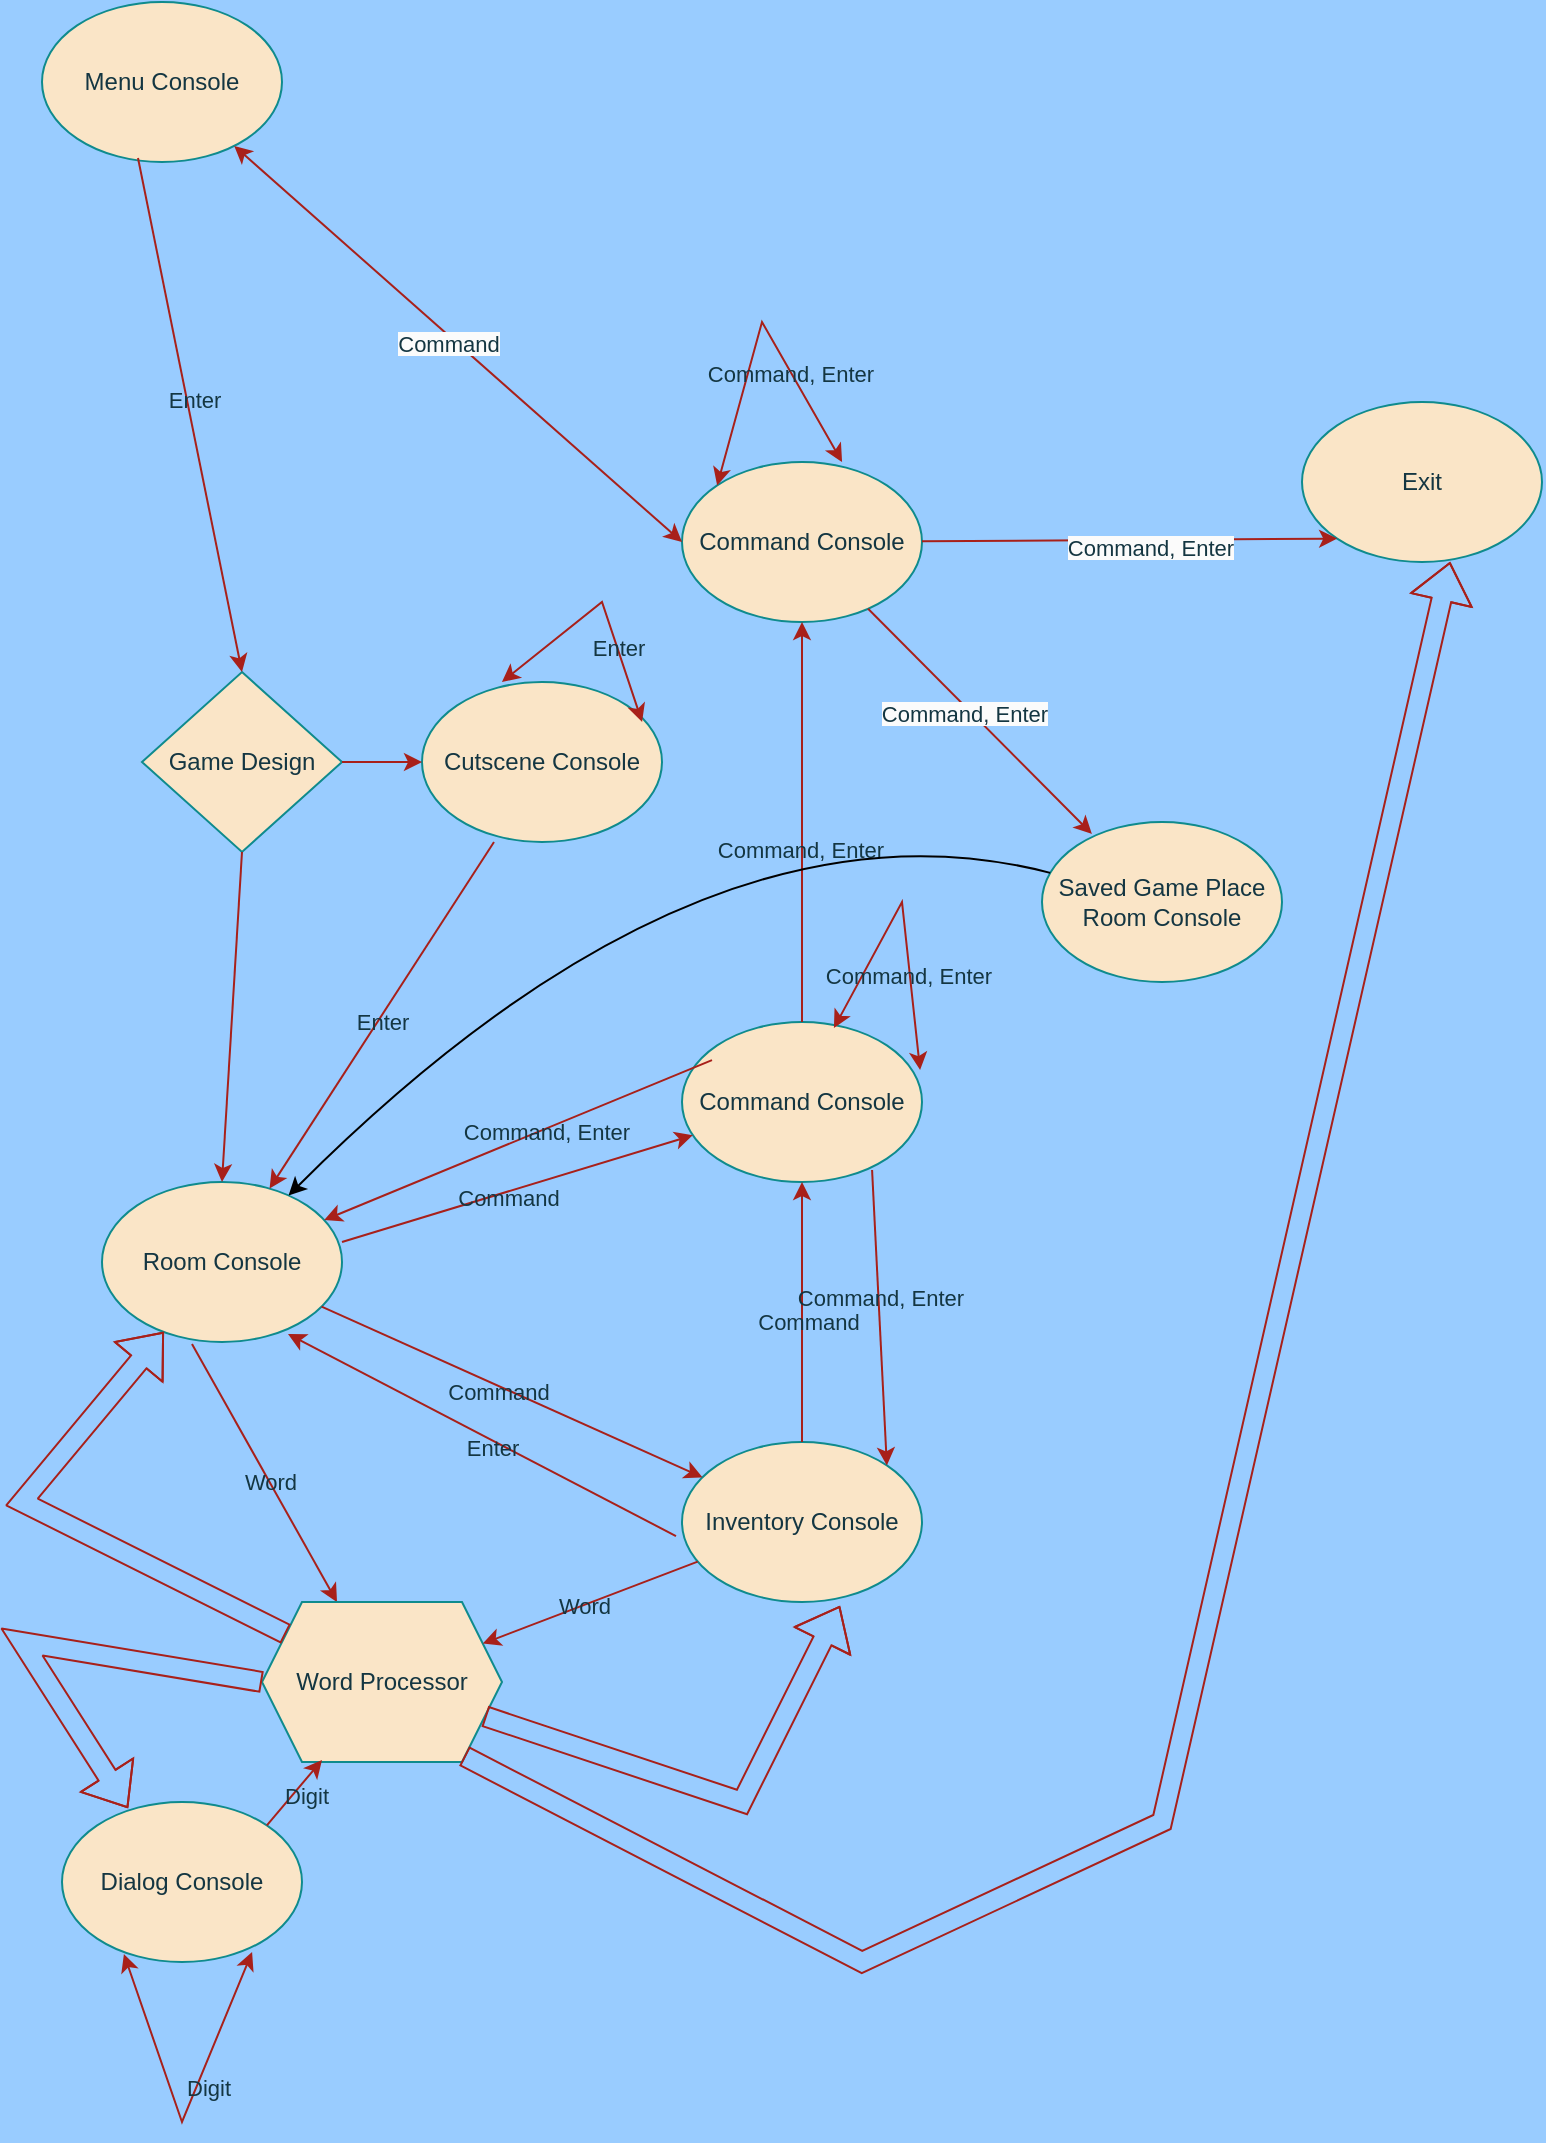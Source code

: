<mxfile version="24.7.8">
  <diagram id="C5RBs43oDa-KdzZeNtuy" name="Page-1">
    <mxGraphModel dx="1434" dy="846" grid="1" gridSize="10" guides="1" tooltips="1" connect="1" arrows="1" fold="1" page="1" pageScale="1" pageWidth="827" pageHeight="1169" background="#99CCFF" math="0" shadow="0">
      <root>
        <mxCell id="WIyWlLk6GJQsqaUBKTNV-0" />
        <mxCell id="WIyWlLk6GJQsqaUBKTNV-1" parent="WIyWlLk6GJQsqaUBKTNV-0" />
        <mxCell id="gaTeEfwATAB_G2GzuzBx-0" value="Menu Console" style="ellipse;whiteSpace=wrap;html=1;labelBackgroundColor=none;fillColor=#FAE5C7;strokeColor=#0F8B8D;fontColor=#143642;" parent="WIyWlLk6GJQsqaUBKTNV-1" vertex="1">
          <mxGeometry x="60" y="20" width="120" height="80" as="geometry" />
        </mxCell>
        <mxCell id="gaTeEfwATAB_G2GzuzBx-5" value="Exit" style="ellipse;whiteSpace=wrap;html=1;labelBackgroundColor=none;fillColor=#FAE5C7;strokeColor=#0F8B8D;fontColor=#143642;" parent="WIyWlLk6GJQsqaUBKTNV-1" vertex="1">
          <mxGeometry x="690" y="220" width="120" height="80" as="geometry" />
        </mxCell>
        <mxCell id="gaTeEfwATAB_G2GzuzBx-16" value="Command Console" style="ellipse;whiteSpace=wrap;html=1;labelBackgroundColor=none;fillColor=#FAE5C7;strokeColor=#0F8B8D;fontColor=#143642;" parent="WIyWlLk6GJQsqaUBKTNV-1" vertex="1">
          <mxGeometry x="380" y="250" width="120" height="80" as="geometry" />
        </mxCell>
        <mxCell id="gaTeEfwATAB_G2GzuzBx-33" value="Game Design" style="rhombus;whiteSpace=wrap;html=1;labelBackgroundColor=none;fillColor=#FAE5C7;strokeColor=#0F8B8D;fontColor=#143642;" parent="WIyWlLk6GJQsqaUBKTNV-1" vertex="1">
          <mxGeometry x="110" y="355" width="100" height="90" as="geometry" />
        </mxCell>
        <mxCell id="gaTeEfwATAB_G2GzuzBx-34" value="" style="endArrow=classic;html=1;rounded=0;exitX=0.4;exitY=0.975;exitDx=0;exitDy=0;exitPerimeter=0;entryX=0.5;entryY=0;entryDx=0;entryDy=0;labelBackgroundColor=none;strokeColor=#A8201A;fontColor=default;" parent="WIyWlLk6GJQsqaUBKTNV-1" source="gaTeEfwATAB_G2GzuzBx-0" target="gaTeEfwATAB_G2GzuzBx-33" edge="1">
          <mxGeometry width="50" height="50" relative="1" as="geometry">
            <mxPoint x="159.96" y="290" as="sourcePoint" />
            <mxPoint x="160" y="360" as="targetPoint" />
          </mxGeometry>
        </mxCell>
        <mxCell id="gaTeEfwATAB_G2GzuzBx-69" value="Enter&lt;div&gt;&lt;br&gt;&lt;/div&gt;" style="edgeLabel;html=1;align=center;verticalAlign=middle;resizable=0;points=[];labelBackgroundColor=none;fontColor=#143642;" parent="gaTeEfwATAB_G2GzuzBx-34" vertex="1" connectable="0">
          <mxGeometry x="-0.001" y="2" relative="1" as="geometry">
            <mxPoint as="offset" />
          </mxGeometry>
        </mxCell>
        <mxCell id="gaTeEfwATAB_G2GzuzBx-35" value="Cutscene Console" style="ellipse;whiteSpace=wrap;html=1;labelBackgroundColor=none;fillColor=#FAE5C7;strokeColor=#0F8B8D;fontColor=#143642;" parent="WIyWlLk6GJQsqaUBKTNV-1" vertex="1">
          <mxGeometry x="250" y="360" width="120" height="80" as="geometry" />
        </mxCell>
        <mxCell id="gaTeEfwATAB_G2GzuzBx-36" value="Room Console" style="ellipse;whiteSpace=wrap;html=1;labelBackgroundColor=none;fillColor=#FAE5C7;strokeColor=#0F8B8D;fontColor=#143642;" parent="WIyWlLk6GJQsqaUBKTNV-1" vertex="1">
          <mxGeometry x="90" y="610" width="120" height="80" as="geometry" />
        </mxCell>
        <mxCell id="gaTeEfwATAB_G2GzuzBx-38" value="" style="endArrow=classic;html=1;rounded=0;entryX=0.5;entryY=0;entryDx=0;entryDy=0;exitX=0.5;exitY=1;exitDx=0;exitDy=0;labelBackgroundColor=none;strokeColor=#A8201A;fontColor=default;" parent="WIyWlLk6GJQsqaUBKTNV-1" source="gaTeEfwATAB_G2GzuzBx-33" target="gaTeEfwATAB_G2GzuzBx-36" edge="1">
          <mxGeometry width="50" height="50" relative="1" as="geometry">
            <mxPoint x="390" y="410" as="sourcePoint" />
            <mxPoint x="440" y="360" as="targetPoint" />
          </mxGeometry>
        </mxCell>
        <mxCell id="gaTeEfwATAB_G2GzuzBx-39" value="" style="endArrow=classic;html=1;rounded=0;entryX=0;entryY=0.5;entryDx=0;entryDy=0;exitX=1;exitY=0.5;exitDx=0;exitDy=0;labelBackgroundColor=none;strokeColor=#A8201A;fontColor=default;" parent="WIyWlLk6GJQsqaUBKTNV-1" source="gaTeEfwATAB_G2GzuzBx-33" target="gaTeEfwATAB_G2GzuzBx-35" edge="1">
          <mxGeometry width="50" height="50" relative="1" as="geometry">
            <mxPoint x="390" y="410" as="sourcePoint" />
            <mxPoint x="440" y="360" as="targetPoint" />
          </mxGeometry>
        </mxCell>
        <mxCell id="gaTeEfwATAB_G2GzuzBx-41" value="" style="endArrow=classic;html=1;rounded=0;exitX=0.3;exitY=1;exitDx=0;exitDy=0;exitPerimeter=0;labelBackgroundColor=none;strokeColor=#A8201A;fontColor=default;" parent="WIyWlLk6GJQsqaUBKTNV-1" source="gaTeEfwATAB_G2GzuzBx-35" target="gaTeEfwATAB_G2GzuzBx-36" edge="1">
          <mxGeometry width="50" height="50" relative="1" as="geometry">
            <mxPoint x="310" y="530" as="sourcePoint" />
            <mxPoint x="440" y="360" as="targetPoint" />
          </mxGeometry>
        </mxCell>
        <mxCell id="gaTeEfwATAB_G2GzuzBx-70" value="Enter" style="edgeLabel;html=1;align=center;verticalAlign=middle;resizable=0;points=[];labelBackgroundColor=none;fontColor=#143642;" parent="gaTeEfwATAB_G2GzuzBx-41" vertex="1" connectable="0">
          <mxGeometry x="0.021" y="2" relative="1" as="geometry">
            <mxPoint x="-1" as="offset" />
          </mxGeometry>
        </mxCell>
        <mxCell id="gaTeEfwATAB_G2GzuzBx-50" value="Saved Game Place&lt;div&gt;Room Console&lt;/div&gt;" style="ellipse;whiteSpace=wrap;html=1;labelBackgroundColor=none;fillColor=#FAE5C7;strokeColor=#0F8B8D;fontColor=#143642;" parent="WIyWlLk6GJQsqaUBKTNV-1" vertex="1">
          <mxGeometry x="560" y="430" width="120" height="80" as="geometry" />
        </mxCell>
        <mxCell id="gaTeEfwATAB_G2GzuzBx-52" value="" style="endArrow=classic;html=1;rounded=0;entryX=0.208;entryY=0.075;entryDx=0;entryDy=0;entryPerimeter=0;labelBackgroundColor=none;strokeColor=#A8201A;fontColor=default;" parent="WIyWlLk6GJQsqaUBKTNV-1" source="gaTeEfwATAB_G2GzuzBx-16" target="gaTeEfwATAB_G2GzuzBx-50" edge="1">
          <mxGeometry width="50" height="50" relative="1" as="geometry">
            <mxPoint x="510" y="170" as="sourcePoint" />
            <mxPoint x="440" y="240" as="targetPoint" />
          </mxGeometry>
        </mxCell>
        <mxCell id="gaTeEfwATAB_G2GzuzBx-60" value="&lt;span style=&quot;background-color: rgb(251, 251, 251);&quot;&gt;Command, Enter&lt;/span&gt;" style="edgeLabel;html=1;align=center;verticalAlign=middle;resizable=0;points=[];labelBackgroundColor=none;fontColor=#143642;" parent="gaTeEfwATAB_G2GzuzBx-52" vertex="1" connectable="0">
          <mxGeometry x="-0.104" y="-3" relative="1" as="geometry">
            <mxPoint as="offset" />
          </mxGeometry>
        </mxCell>
        <mxCell id="gaTeEfwATAB_G2GzuzBx-53" value="" style="endArrow=classic;html=1;rounded=0;entryX=0;entryY=1;entryDx=0;entryDy=0;labelBackgroundColor=none;strokeColor=#A8201A;fontColor=default;" parent="WIyWlLk6GJQsqaUBKTNV-1" source="gaTeEfwATAB_G2GzuzBx-16" target="gaTeEfwATAB_G2GzuzBx-5" edge="1">
          <mxGeometry width="50" height="50" relative="1" as="geometry">
            <mxPoint x="510" y="170" as="sourcePoint" />
            <mxPoint x="440" y="240" as="targetPoint" />
          </mxGeometry>
        </mxCell>
        <mxCell id="gaTeEfwATAB_G2GzuzBx-59" value="&lt;span style=&quot;background-color: rgb(251, 251, 251);&quot;&gt;Command, Enter&lt;/span&gt;" style="edgeLabel;html=1;align=center;verticalAlign=middle;resizable=0;points=[];labelBackgroundColor=none;fontColor=#143642;" parent="gaTeEfwATAB_G2GzuzBx-53" vertex="1" connectable="0">
          <mxGeometry x="0.094" y="-3" relative="1" as="geometry">
            <mxPoint y="1" as="offset" />
          </mxGeometry>
        </mxCell>
        <mxCell id="gaTeEfwATAB_G2GzuzBx-57" value="" style="endArrow=classic;startArrow=classic;html=1;rounded=0;entryX=0;entryY=0.5;entryDx=0;entryDy=0;labelBackgroundColor=none;strokeColor=#A8201A;fontColor=default;" parent="WIyWlLk6GJQsqaUBKTNV-1" source="gaTeEfwATAB_G2GzuzBx-0" target="gaTeEfwATAB_G2GzuzBx-16" edge="1">
          <mxGeometry width="50" height="50" relative="1" as="geometry">
            <mxPoint x="390" y="410" as="sourcePoint" />
            <mxPoint x="440" y="360" as="targetPoint" />
          </mxGeometry>
        </mxCell>
        <mxCell id="gaTeEfwATAB_G2GzuzBx-58" value="&lt;span style=&quot;background-color: rgb(251, 251, 251);&quot;&gt;Command&lt;/span&gt;" style="edgeLabel;html=1;align=center;verticalAlign=middle;resizable=0;points=[];labelBackgroundColor=none;fontColor=#143642;" parent="gaTeEfwATAB_G2GzuzBx-57" vertex="1" connectable="0">
          <mxGeometry x="-0.031" y="-3" relative="1" as="geometry">
            <mxPoint as="offset" />
          </mxGeometry>
        </mxCell>
        <mxCell id="gaTeEfwATAB_G2GzuzBx-63" value="Command Console" style="ellipse;whiteSpace=wrap;html=1;labelBackgroundColor=none;fillColor=#FAE5C7;strokeColor=#0F8B8D;fontColor=#143642;" parent="WIyWlLk6GJQsqaUBKTNV-1" vertex="1">
          <mxGeometry x="380" y="530" width="120" height="80" as="geometry" />
        </mxCell>
        <mxCell id="gaTeEfwATAB_G2GzuzBx-64" value="" style="endArrow=classic;html=1;rounded=0;entryX=0.5;entryY=1;entryDx=0;entryDy=0;exitX=0.5;exitY=0;exitDx=0;exitDy=0;labelBackgroundColor=none;strokeColor=#A8201A;fontColor=default;" parent="WIyWlLk6GJQsqaUBKTNV-1" source="gaTeEfwATAB_G2GzuzBx-63" target="gaTeEfwATAB_G2GzuzBx-16" edge="1">
          <mxGeometry width="50" height="50" relative="1" as="geometry">
            <mxPoint x="390" y="410" as="sourcePoint" />
            <mxPoint x="440" y="360" as="targetPoint" />
          </mxGeometry>
        </mxCell>
        <mxCell id="gaTeEfwATAB_G2GzuzBx-68" value="Command, Enter" style="edgeLabel;html=1;align=center;verticalAlign=middle;resizable=0;points=[];labelBackgroundColor=none;fontColor=#143642;" parent="gaTeEfwATAB_G2GzuzBx-64" vertex="1" connectable="0">
          <mxGeometry x="-0.14" y="1" relative="1" as="geometry">
            <mxPoint as="offset" />
          </mxGeometry>
        </mxCell>
        <mxCell id="gaTeEfwATAB_G2GzuzBx-71" value="" style="endArrow=classic;startArrow=classic;html=1;rounded=0;exitX=0.917;exitY=0.25;exitDx=0;exitDy=0;exitPerimeter=0;entryX=0.333;entryY=0;entryDx=0;entryDy=0;entryPerimeter=0;labelBackgroundColor=none;strokeColor=#A8201A;fontColor=default;" parent="WIyWlLk6GJQsqaUBKTNV-1" source="gaTeEfwATAB_G2GzuzBx-35" target="gaTeEfwATAB_G2GzuzBx-35" edge="1">
          <mxGeometry width="50" height="50" relative="1" as="geometry">
            <mxPoint x="390" y="410" as="sourcePoint" />
            <mxPoint x="300" y="300" as="targetPoint" />
            <Array as="points">
              <mxPoint x="340" y="320" />
            </Array>
          </mxGeometry>
        </mxCell>
        <mxCell id="gaTeEfwATAB_G2GzuzBx-72" value="Enter" style="edgeLabel;html=1;align=center;verticalAlign=middle;resizable=0;points=[];labelBackgroundColor=none;fontColor=#143642;" parent="gaTeEfwATAB_G2GzuzBx-71" vertex="1" connectable="0">
          <mxGeometry x="-0.389" relative="1" as="geometry">
            <mxPoint as="offset" />
          </mxGeometry>
        </mxCell>
        <mxCell id="gaTeEfwATAB_G2GzuzBx-73" value="Inventory Console" style="ellipse;whiteSpace=wrap;html=1;labelBackgroundColor=none;fillColor=#FAE5C7;strokeColor=#0F8B8D;fontColor=#143642;" parent="WIyWlLk6GJQsqaUBKTNV-1" vertex="1">
          <mxGeometry x="380" y="740" width="120" height="80" as="geometry" />
        </mxCell>
        <mxCell id="gaTeEfwATAB_G2GzuzBx-78" value="" style="endArrow=classic;html=1;rounded=0;exitX=1;exitY=0.375;exitDx=0;exitDy=0;exitPerimeter=0;labelBackgroundColor=none;strokeColor=#A8201A;fontColor=default;" parent="WIyWlLk6GJQsqaUBKTNV-1" source="gaTeEfwATAB_G2GzuzBx-36" target="gaTeEfwATAB_G2GzuzBx-63" edge="1">
          <mxGeometry width="50" height="50" relative="1" as="geometry">
            <mxPoint x="390" y="530" as="sourcePoint" />
            <mxPoint x="440" y="480" as="targetPoint" />
          </mxGeometry>
        </mxCell>
        <mxCell id="gaTeEfwATAB_G2GzuzBx-79" value="Command" style="edgeLabel;html=1;align=center;verticalAlign=middle;resizable=0;points=[];labelBackgroundColor=none;fontColor=#143642;" parent="gaTeEfwATAB_G2GzuzBx-78" vertex="1" connectable="0">
          <mxGeometry x="-0.066" y="-3" relative="1" as="geometry">
            <mxPoint as="offset" />
          </mxGeometry>
        </mxCell>
        <mxCell id="gaTeEfwATAB_G2GzuzBx-80" value="" style="endArrow=classic;html=1;rounded=0;entryX=0.5;entryY=1;entryDx=0;entryDy=0;labelBackgroundColor=none;strokeColor=#A8201A;fontColor=default;" parent="WIyWlLk6GJQsqaUBKTNV-1" source="gaTeEfwATAB_G2GzuzBx-73" target="gaTeEfwATAB_G2GzuzBx-63" edge="1">
          <mxGeometry width="50" height="50" relative="1" as="geometry">
            <mxPoint x="530" y="660" as="sourcePoint" />
            <mxPoint x="712" y="604" as="targetPoint" />
          </mxGeometry>
        </mxCell>
        <mxCell id="gaTeEfwATAB_G2GzuzBx-81" value="Command" style="edgeLabel;html=1;align=center;verticalAlign=middle;resizable=0;points=[];labelBackgroundColor=none;fontColor=#143642;" parent="gaTeEfwATAB_G2GzuzBx-80" vertex="1" connectable="0">
          <mxGeometry x="-0.066" y="-3" relative="1" as="geometry">
            <mxPoint as="offset" />
          </mxGeometry>
        </mxCell>
        <mxCell id="gaTeEfwATAB_G2GzuzBx-82" value="" style="endArrow=classic;html=1;rounded=0;labelBackgroundColor=none;strokeColor=#A8201A;fontColor=default;" parent="WIyWlLk6GJQsqaUBKTNV-1" source="gaTeEfwATAB_G2GzuzBx-36" target="gaTeEfwATAB_G2GzuzBx-73" edge="1">
          <mxGeometry width="50" height="50" relative="1" as="geometry">
            <mxPoint x="250" y="760" as="sourcePoint" />
            <mxPoint x="432" y="704" as="targetPoint" />
          </mxGeometry>
        </mxCell>
        <mxCell id="gaTeEfwATAB_G2GzuzBx-83" value="Command" style="edgeLabel;html=1;align=center;verticalAlign=middle;resizable=0;points=[];labelBackgroundColor=none;fontColor=#143642;" parent="gaTeEfwATAB_G2GzuzBx-82" vertex="1" connectable="0">
          <mxGeometry x="-0.066" y="-3" relative="1" as="geometry">
            <mxPoint as="offset" />
          </mxGeometry>
        </mxCell>
        <mxCell id="gaTeEfwATAB_G2GzuzBx-84" value="" style="endArrow=classic;html=1;rounded=0;exitX=0.125;exitY=0.238;exitDx=0;exitDy=0;exitPerimeter=0;labelBackgroundColor=none;strokeColor=#A8201A;fontColor=default;" parent="WIyWlLk6GJQsqaUBKTNV-1" source="gaTeEfwATAB_G2GzuzBx-63" target="gaTeEfwATAB_G2GzuzBx-36" edge="1">
          <mxGeometry width="50" height="50" relative="1" as="geometry">
            <mxPoint x="300" y="570" as="sourcePoint" />
            <mxPoint x="290" y="370" as="targetPoint" />
          </mxGeometry>
        </mxCell>
        <mxCell id="gaTeEfwATAB_G2GzuzBx-85" value="Command, Enter" style="edgeLabel;html=1;align=center;verticalAlign=middle;resizable=0;points=[];labelBackgroundColor=none;fontColor=#143642;" parent="gaTeEfwATAB_G2GzuzBx-84" vertex="1" connectable="0">
          <mxGeometry x="-0.14" y="1" relative="1" as="geometry">
            <mxPoint as="offset" />
          </mxGeometry>
        </mxCell>
        <mxCell id="gaTeEfwATAB_G2GzuzBx-86" value="" style="endArrow=classic;html=1;rounded=0;entryX=1;entryY=0;entryDx=0;entryDy=0;exitX=0.792;exitY=0.925;exitDx=0;exitDy=0;exitPerimeter=0;labelBackgroundColor=none;strokeColor=#A8201A;fontColor=default;" parent="WIyWlLk6GJQsqaUBKTNV-1" source="gaTeEfwATAB_G2GzuzBx-63" target="gaTeEfwATAB_G2GzuzBx-73" edge="1">
          <mxGeometry width="50" height="50" relative="1" as="geometry">
            <mxPoint x="540" y="650" as="sourcePoint" />
            <mxPoint x="530" y="450" as="targetPoint" />
          </mxGeometry>
        </mxCell>
        <mxCell id="gaTeEfwATAB_G2GzuzBx-87" value="Command, Enter" style="edgeLabel;html=1;align=center;verticalAlign=middle;resizable=0;points=[];labelBackgroundColor=none;fontColor=#143642;" parent="gaTeEfwATAB_G2GzuzBx-86" vertex="1" connectable="0">
          <mxGeometry x="-0.14" y="1" relative="1" as="geometry">
            <mxPoint as="offset" />
          </mxGeometry>
        </mxCell>
        <mxCell id="gaTeEfwATAB_G2GzuzBx-90" value="" style="endArrow=classic;startArrow=classic;html=1;rounded=0;exitX=0.667;exitY=0;exitDx=0;exitDy=0;exitPerimeter=0;entryX=0;entryY=0;entryDx=0;entryDy=0;labelBackgroundColor=none;strokeColor=#A8201A;fontColor=default;" parent="WIyWlLk6GJQsqaUBKTNV-1" source="gaTeEfwATAB_G2GzuzBx-16" target="gaTeEfwATAB_G2GzuzBx-16" edge="1">
          <mxGeometry width="50" height="50" relative="1" as="geometry">
            <mxPoint x="400" y="190" as="sourcePoint" />
            <mxPoint x="330" y="170" as="targetPoint" />
            <Array as="points">
              <mxPoint x="420" y="180" />
            </Array>
          </mxGeometry>
        </mxCell>
        <mxCell id="gaTeEfwATAB_G2GzuzBx-91" value="Command, Enter" style="edgeLabel;html=1;align=center;verticalAlign=middle;resizable=0;points=[];labelBackgroundColor=none;fontColor=#143642;" parent="gaTeEfwATAB_G2GzuzBx-90" vertex="1" connectable="0">
          <mxGeometry x="-0.389" relative="1" as="geometry">
            <mxPoint x="-1" as="offset" />
          </mxGeometry>
        </mxCell>
        <mxCell id="gaTeEfwATAB_G2GzuzBx-92" value="" style="endArrow=classic;startArrow=classic;html=1;rounded=0;exitX=0.992;exitY=0.3;exitDx=0;exitDy=0;exitPerimeter=0;entryX=0.633;entryY=0.038;entryDx=0;entryDy=0;entryPerimeter=0;labelBackgroundColor=none;strokeColor=#A8201A;fontColor=default;" parent="WIyWlLk6GJQsqaUBKTNV-1" source="gaTeEfwATAB_G2GzuzBx-63" target="gaTeEfwATAB_G2GzuzBx-63" edge="1">
          <mxGeometry width="50" height="50" relative="1" as="geometry">
            <mxPoint x="512" y="518" as="sourcePoint" />
            <mxPoint x="450" y="530" as="targetPoint" />
            <Array as="points">
              <mxPoint x="490" y="470" />
            </Array>
          </mxGeometry>
        </mxCell>
        <mxCell id="gaTeEfwATAB_G2GzuzBx-93" value="Command, Enter" style="edgeLabel;html=1;align=center;verticalAlign=middle;resizable=0;points=[];labelBackgroundColor=none;fontColor=#143642;" parent="gaTeEfwATAB_G2GzuzBx-92" vertex="1" connectable="0">
          <mxGeometry x="-0.389" relative="1" as="geometry">
            <mxPoint x="-1" as="offset" />
          </mxGeometry>
        </mxCell>
        <mxCell id="gaTeEfwATAB_G2GzuzBx-94" value="" style="endArrow=classic;html=1;rounded=0;entryX=0.775;entryY=0.95;entryDx=0;entryDy=0;entryPerimeter=0;exitX=-0.025;exitY=0.588;exitDx=0;exitDy=0;exitPerimeter=0;labelBackgroundColor=none;strokeColor=#A8201A;fontColor=default;" parent="WIyWlLk6GJQsqaUBKTNV-1" source="gaTeEfwATAB_G2GzuzBx-73" target="gaTeEfwATAB_G2GzuzBx-36" edge="1">
          <mxGeometry width="50" height="50" relative="1" as="geometry">
            <mxPoint x="160" y="800" as="sourcePoint" />
            <mxPoint x="210" y="750" as="targetPoint" />
          </mxGeometry>
        </mxCell>
        <mxCell id="gaTeEfwATAB_G2GzuzBx-95" value="Enter" style="edgeLabel;html=1;align=center;verticalAlign=middle;resizable=0;points=[];labelBackgroundColor=none;fontColor=#143642;" parent="gaTeEfwATAB_G2GzuzBx-94" vertex="1" connectable="0">
          <mxGeometry x="-0.067" y="3" relative="1" as="geometry">
            <mxPoint as="offset" />
          </mxGeometry>
        </mxCell>
        <mxCell id="gaTeEfwATAB_G2GzuzBx-96" value="Dialog Console" style="ellipse;whiteSpace=wrap;html=1;labelBackgroundColor=none;fillColor=#FAE5C7;strokeColor=#0F8B8D;fontColor=#143642;" parent="WIyWlLk6GJQsqaUBKTNV-1" vertex="1">
          <mxGeometry x="70" y="920" width="120" height="80" as="geometry" />
        </mxCell>
        <mxCell id="gaTeEfwATAB_G2GzuzBx-97" value="" style="endArrow=classic;html=1;rounded=0;exitX=0.375;exitY=1.013;exitDx=0;exitDy=0;exitPerimeter=0;labelBackgroundColor=none;strokeColor=#A8201A;fontColor=default;" parent="WIyWlLk6GJQsqaUBKTNV-1" source="gaTeEfwATAB_G2GzuzBx-36" target="gaTeEfwATAB_G2GzuzBx-101" edge="1">
          <mxGeometry width="50" height="50" relative="1" as="geometry">
            <mxPoint x="100" y="920" as="sourcePoint" />
            <mxPoint x="150" y="870" as="targetPoint" />
          </mxGeometry>
        </mxCell>
        <mxCell id="gaTeEfwATAB_G2GzuzBx-98" value="Word" style="edgeLabel;html=1;align=center;verticalAlign=middle;resizable=0;points=[];labelBackgroundColor=none;fontColor=#143642;" parent="gaTeEfwATAB_G2GzuzBx-97" vertex="1" connectable="0">
          <mxGeometry x="0.059" relative="1" as="geometry">
            <mxPoint as="offset" />
          </mxGeometry>
        </mxCell>
        <mxCell id="gaTeEfwATAB_G2GzuzBx-99" value="" style="endArrow=classic;startArrow=classic;html=1;rounded=0;exitX=0.258;exitY=0.95;exitDx=0;exitDy=0;exitPerimeter=0;entryX=0.792;entryY=0.938;entryDx=0;entryDy=0;entryPerimeter=0;labelBackgroundColor=none;strokeColor=#A8201A;fontColor=default;" parent="WIyWlLk6GJQsqaUBKTNV-1" source="gaTeEfwATAB_G2GzuzBx-96" target="gaTeEfwATAB_G2GzuzBx-96" edge="1">
          <mxGeometry width="50" height="50" relative="1" as="geometry">
            <mxPoint x="389" y="1060" as="sourcePoint" />
            <mxPoint x="439" y="1010" as="targetPoint" />
            <Array as="points">
              <mxPoint x="130" y="1080" />
            </Array>
          </mxGeometry>
        </mxCell>
        <mxCell id="gaTeEfwATAB_G2GzuzBx-100" value="Digit" style="edgeLabel;html=1;align=center;verticalAlign=middle;resizable=0;points=[];labelBackgroundColor=none;fontColor=#143642;" parent="gaTeEfwATAB_G2GzuzBx-99" vertex="1" connectable="0">
          <mxGeometry x="0.213" y="-4" relative="1" as="geometry">
            <mxPoint x="1" as="offset" />
          </mxGeometry>
        </mxCell>
        <mxCell id="gaTeEfwATAB_G2GzuzBx-101" value="Word Processor" style="shape=hexagon;perimeter=hexagonPerimeter2;whiteSpace=wrap;html=1;fixedSize=1;labelBackgroundColor=none;fillColor=#FAE5C7;strokeColor=#0F8B8D;fontColor=#143642;" parent="WIyWlLk6GJQsqaUBKTNV-1" vertex="1">
          <mxGeometry x="170" y="820" width="120" height="80" as="geometry" />
        </mxCell>
        <mxCell id="gaTeEfwATAB_G2GzuzBx-103" value="" style="endArrow=classic;html=1;rounded=0;labelBackgroundColor=none;strokeColor=#A8201A;fontColor=default;" parent="WIyWlLk6GJQsqaUBKTNV-1" source="gaTeEfwATAB_G2GzuzBx-73" target="gaTeEfwATAB_G2GzuzBx-101" edge="1">
          <mxGeometry width="50" height="50" relative="1" as="geometry">
            <mxPoint x="370" y="870" as="sourcePoint" />
            <mxPoint x="432" y="979" as="targetPoint" />
          </mxGeometry>
        </mxCell>
        <mxCell id="gaTeEfwATAB_G2GzuzBx-104" value="Word" style="edgeLabel;html=1;align=center;verticalAlign=middle;resizable=0;points=[];labelBackgroundColor=none;fontColor=#143642;" parent="gaTeEfwATAB_G2GzuzBx-103" vertex="1" connectable="0">
          <mxGeometry x="0.059" relative="1" as="geometry">
            <mxPoint as="offset" />
          </mxGeometry>
        </mxCell>
        <mxCell id="gaTeEfwATAB_G2GzuzBx-106" value="" style="endArrow=classic;html=1;rounded=0;exitX=1;exitY=0;exitDx=0;exitDy=0;entryX=0.25;entryY=0.988;entryDx=0;entryDy=0;entryPerimeter=0;labelBackgroundColor=none;strokeColor=#A8201A;fontColor=default;" parent="WIyWlLk6GJQsqaUBKTNV-1" source="gaTeEfwATAB_G2GzuzBx-96" target="gaTeEfwATAB_G2GzuzBx-101" edge="1">
          <mxGeometry width="50" height="50" relative="1" as="geometry">
            <mxPoint x="390" y="770" as="sourcePoint" />
            <mxPoint x="320" y="1041" as="targetPoint" />
          </mxGeometry>
        </mxCell>
        <mxCell id="gaTeEfwATAB_G2GzuzBx-107" value="Digit" style="edgeLabel;html=1;align=center;verticalAlign=middle;resizable=0;points=[];labelBackgroundColor=none;fontColor=#143642;" parent="gaTeEfwATAB_G2GzuzBx-106" vertex="1" connectable="0">
          <mxGeometry x="0.126" y="-5" relative="1" as="geometry">
            <mxPoint as="offset" />
          </mxGeometry>
        </mxCell>
        <mxCell id="gaTeEfwATAB_G2GzuzBx-108" value="" style="shape=flexArrow;endArrow=classic;html=1;rounded=0;entryX=0.658;entryY=1.025;entryDx=0;entryDy=0;entryPerimeter=0;labelBackgroundColor=none;strokeColor=#A8201A;fontColor=default;" parent="WIyWlLk6GJQsqaUBKTNV-1" source="gaTeEfwATAB_G2GzuzBx-101" target="gaTeEfwATAB_G2GzuzBx-73" edge="1">
          <mxGeometry width="50" height="50" relative="1" as="geometry">
            <mxPoint x="280" y="870" as="sourcePoint" />
            <mxPoint x="530" y="900" as="targetPoint" />
            <Array as="points">
              <mxPoint x="410" y="920" />
            </Array>
          </mxGeometry>
        </mxCell>
        <mxCell id="gaTeEfwATAB_G2GzuzBx-109" value="" style="shape=flexArrow;endArrow=classic;html=1;rounded=0;labelBackgroundColor=none;strokeColor=#A8201A;fontColor=default;" parent="WIyWlLk6GJQsqaUBKTNV-1" source="gaTeEfwATAB_G2GzuzBx-101" target="gaTeEfwATAB_G2GzuzBx-36" edge="1">
          <mxGeometry width="50" height="50" relative="1" as="geometry">
            <mxPoint x="20" y="850" as="sourcePoint" />
            <mxPoint x="100" y="700" as="targetPoint" />
            <Array as="points">
              <mxPoint x="50" y="770" />
            </Array>
          </mxGeometry>
        </mxCell>
        <mxCell id="gaTeEfwATAB_G2GzuzBx-110" value="" style="shape=flexArrow;endArrow=classic;html=1;rounded=0;entryX=0.275;entryY=0.038;entryDx=0;entryDy=0;entryPerimeter=0;exitX=0;exitY=0.5;exitDx=0;exitDy=0;labelBackgroundColor=none;strokeColor=#A8201A;fontColor=default;" parent="WIyWlLk6GJQsqaUBKTNV-1" source="gaTeEfwATAB_G2GzuzBx-101" target="gaTeEfwATAB_G2GzuzBx-96" edge="1">
          <mxGeometry width="50" height="50" relative="1" as="geometry">
            <mxPoint x="50" y="840" as="sourcePoint" />
            <mxPoint x="90" y="850" as="targetPoint" />
            <Array as="points">
              <mxPoint x="50" y="840" />
            </Array>
          </mxGeometry>
        </mxCell>
        <mxCell id="gaTeEfwATAB_G2GzuzBx-112" value="" style="shape=flexArrow;endArrow=classic;html=1;rounded=0;entryX=0.617;entryY=1;entryDx=0;entryDy=0;entryPerimeter=0;exitX=0.842;exitY=0.963;exitDx=0;exitDy=0;exitPerimeter=0;labelBackgroundColor=none;strokeColor=#A8201A;fontColor=default;" parent="WIyWlLk6GJQsqaUBKTNV-1" source="gaTeEfwATAB_G2GzuzBx-101" target="gaTeEfwATAB_G2GzuzBx-5" edge="1">
          <mxGeometry width="50" height="50" relative="1" as="geometry">
            <mxPoint x="320" y="970" as="sourcePoint" />
            <mxPoint x="645" y="910" as="targetPoint" />
            <Array as="points">
              <mxPoint x="470" y="1000" />
              <mxPoint x="620" y="930" />
            </Array>
          </mxGeometry>
        </mxCell>
        <mxCell id="0nENkqKh0bP6LEZ6vYn7-0" value="" style="curved=1;endArrow=classic;html=1;rounded=0;" edge="1" parent="WIyWlLk6GJQsqaUBKTNV-1" source="gaTeEfwATAB_G2GzuzBx-50" target="gaTeEfwATAB_G2GzuzBx-36">
          <mxGeometry width="50" height="50" relative="1" as="geometry">
            <mxPoint x="390" y="460" as="sourcePoint" />
            <mxPoint x="440" y="410" as="targetPoint" />
            <Array as="points">
              <mxPoint x="390" y="410" />
            </Array>
          </mxGeometry>
        </mxCell>
      </root>
    </mxGraphModel>
  </diagram>
</mxfile>
